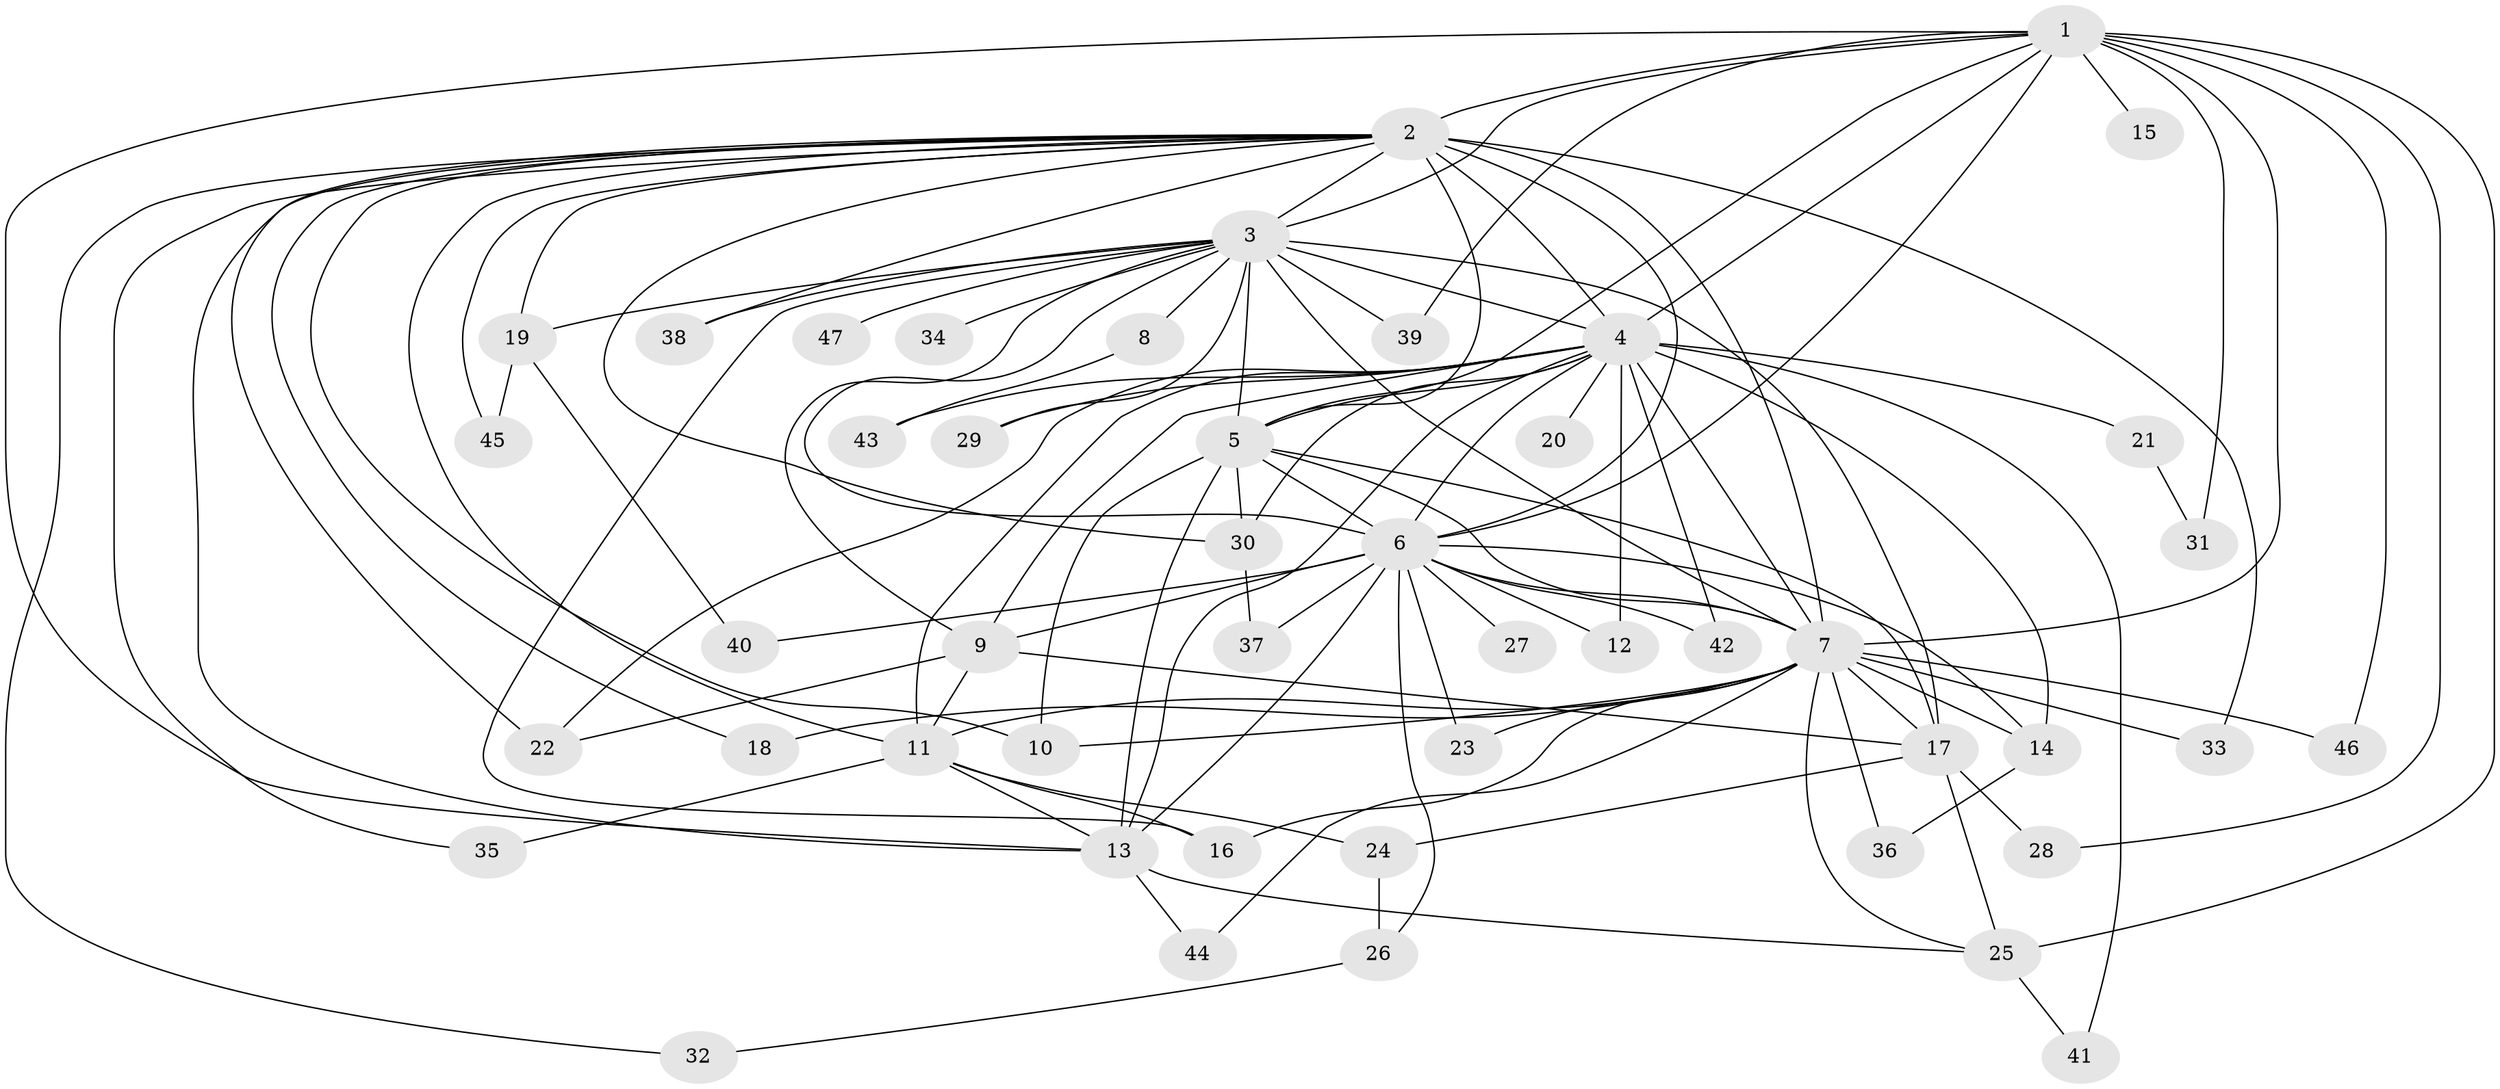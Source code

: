// original degree distribution, {20: 0.010752688172043012, 18: 0.021505376344086023, 24: 0.010752688172043012, 28: 0.010752688172043012, 17: 0.010752688172043012, 23: 0.010752688172043012, 15: 0.010752688172043012, 21: 0.010752688172043012, 22: 0.010752688172043012, 3: 0.1935483870967742, 9: 0.021505376344086023, 4: 0.043010752688172046, 2: 0.6021505376344086, 6: 0.010752688172043012, 5: 0.021505376344086023}
// Generated by graph-tools (version 1.1) at 2025/34/03/09/25 02:34:56]
// undirected, 47 vertices, 110 edges
graph export_dot {
graph [start="1"]
  node [color=gray90,style=filled];
  1;
  2;
  3;
  4;
  5;
  6;
  7;
  8;
  9;
  10;
  11;
  12;
  13;
  14;
  15;
  16;
  17;
  18;
  19;
  20;
  21;
  22;
  23;
  24;
  25;
  26;
  27;
  28;
  29;
  30;
  31;
  32;
  33;
  34;
  35;
  36;
  37;
  38;
  39;
  40;
  41;
  42;
  43;
  44;
  45;
  46;
  47;
  1 -- 2 [weight=2.0];
  1 -- 3 [weight=1.0];
  1 -- 4 [weight=2.0];
  1 -- 5 [weight=1.0];
  1 -- 6 [weight=3.0];
  1 -- 7 [weight=2.0];
  1 -- 13 [weight=1.0];
  1 -- 15 [weight=1.0];
  1 -- 25 [weight=2.0];
  1 -- 28 [weight=1.0];
  1 -- 31 [weight=1.0];
  1 -- 39 [weight=1.0];
  1 -- 46 [weight=1.0];
  2 -- 3 [weight=3.0];
  2 -- 4 [weight=3.0];
  2 -- 5 [weight=2.0];
  2 -- 6 [weight=4.0];
  2 -- 7 [weight=4.0];
  2 -- 10 [weight=1.0];
  2 -- 11 [weight=1.0];
  2 -- 13 [weight=1.0];
  2 -- 18 [weight=1.0];
  2 -- 19 [weight=1.0];
  2 -- 22 [weight=1.0];
  2 -- 30 [weight=1.0];
  2 -- 32 [weight=1.0];
  2 -- 33 [weight=1.0];
  2 -- 35 [weight=1.0];
  2 -- 38 [weight=2.0];
  2 -- 45 [weight=1.0];
  3 -- 4 [weight=1.0];
  3 -- 5 [weight=1.0];
  3 -- 6 [weight=2.0];
  3 -- 7 [weight=3.0];
  3 -- 8 [weight=1.0];
  3 -- 9 [weight=2.0];
  3 -- 16 [weight=1.0];
  3 -- 17 [weight=1.0];
  3 -- 19 [weight=1.0];
  3 -- 29 [weight=1.0];
  3 -- 34 [weight=1.0];
  3 -- 38 [weight=1.0];
  3 -- 39 [weight=1.0];
  3 -- 47 [weight=1.0];
  4 -- 5 [weight=4.0];
  4 -- 6 [weight=2.0];
  4 -- 7 [weight=10.0];
  4 -- 9 [weight=1.0];
  4 -- 11 [weight=5.0];
  4 -- 12 [weight=1.0];
  4 -- 13 [weight=2.0];
  4 -- 14 [weight=1.0];
  4 -- 20 [weight=1.0];
  4 -- 21 [weight=1.0];
  4 -- 22 [weight=1.0];
  4 -- 29 [weight=1.0];
  4 -- 30 [weight=2.0];
  4 -- 41 [weight=1.0];
  4 -- 42 [weight=1.0];
  4 -- 43 [weight=1.0];
  5 -- 6 [weight=2.0];
  5 -- 7 [weight=3.0];
  5 -- 10 [weight=1.0];
  5 -- 13 [weight=7.0];
  5 -- 17 [weight=1.0];
  5 -- 30 [weight=1.0];
  6 -- 7 [weight=4.0];
  6 -- 9 [weight=2.0];
  6 -- 12 [weight=1.0];
  6 -- 13 [weight=1.0];
  6 -- 14 [weight=1.0];
  6 -- 23 [weight=1.0];
  6 -- 26 [weight=1.0];
  6 -- 27 [weight=1.0];
  6 -- 37 [weight=1.0];
  6 -- 40 [weight=1.0];
  6 -- 42 [weight=1.0];
  7 -- 10 [weight=1.0];
  7 -- 11 [weight=2.0];
  7 -- 14 [weight=1.0];
  7 -- 16 [weight=1.0];
  7 -- 17 [weight=1.0];
  7 -- 18 [weight=1.0];
  7 -- 23 [weight=1.0];
  7 -- 25 [weight=1.0];
  7 -- 33 [weight=1.0];
  7 -- 36 [weight=1.0];
  7 -- 44 [weight=1.0];
  7 -- 46 [weight=1.0];
  8 -- 43 [weight=1.0];
  9 -- 11 [weight=2.0];
  9 -- 17 [weight=1.0];
  9 -- 22 [weight=2.0];
  11 -- 13 [weight=1.0];
  11 -- 16 [weight=1.0];
  11 -- 24 [weight=1.0];
  11 -- 35 [weight=1.0];
  13 -- 25 [weight=1.0];
  13 -- 44 [weight=1.0];
  14 -- 36 [weight=1.0];
  17 -- 24 [weight=1.0];
  17 -- 25 [weight=1.0];
  17 -- 28 [weight=1.0];
  19 -- 40 [weight=1.0];
  19 -- 45 [weight=1.0];
  21 -- 31 [weight=1.0];
  24 -- 26 [weight=1.0];
  25 -- 41 [weight=1.0];
  26 -- 32 [weight=1.0];
  30 -- 37 [weight=1.0];
}

